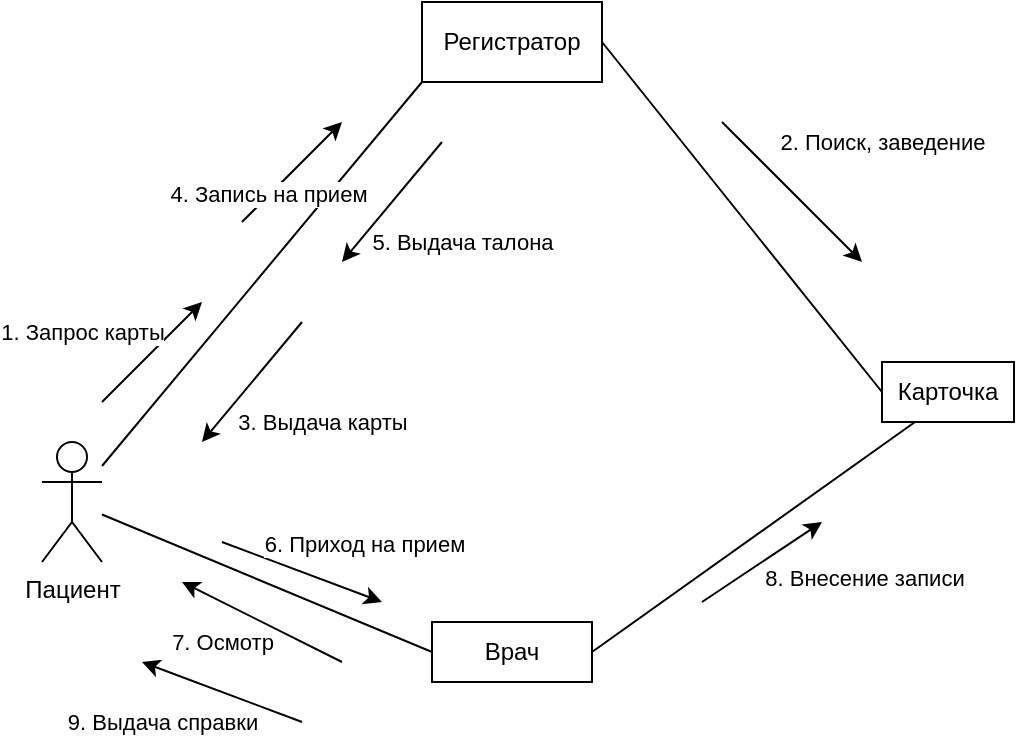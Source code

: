 <mxfile version="20.5.3" type="device"><diagram id="yMQ86_VhFsZ8aynniKgd" name="Страница 1"><mxGraphModel dx="1635" dy="902" grid="1" gridSize="10" guides="1" tooltips="1" connect="1" arrows="1" fold="1" page="1" pageScale="1" pageWidth="1169" pageHeight="827" math="0" shadow="0"><root><mxCell id="0"/><mxCell id="1" parent="0"/><mxCell id="pOQSWypTSNt9LZQ2UsCH-1" value="Пациент" style="shape=umlActor;verticalLabelPosition=bottom;verticalAlign=top;html=1;outlineConnect=0;" vertex="1" parent="1"><mxGeometry x="90" y="340" width="30" height="60" as="geometry"/></mxCell><mxCell id="pOQSWypTSNt9LZQ2UsCH-2" value="Регистратор" style="rounded=0;whiteSpace=wrap;html=1;" vertex="1" parent="1"><mxGeometry x="280" y="120" width="90" height="40" as="geometry"/></mxCell><mxCell id="pOQSWypTSNt9LZQ2UsCH-3" value="Врач" style="rounded=0;whiteSpace=wrap;html=1;" vertex="1" parent="1"><mxGeometry x="285" y="430" width="80" height="30" as="geometry"/></mxCell><mxCell id="pOQSWypTSNt9LZQ2UsCH-5" value="Карточка" style="rounded=0;whiteSpace=wrap;html=1;" vertex="1" parent="1"><mxGeometry x="510" y="300" width="66" height="30" as="geometry"/></mxCell><mxCell id="pOQSWypTSNt9LZQ2UsCH-7" value="" style="endArrow=none;html=1;rounded=0;entryX=0;entryY=1;entryDx=0;entryDy=0;" edge="1" parent="1" source="pOQSWypTSNt9LZQ2UsCH-1" target="pOQSWypTSNt9LZQ2UsCH-2"><mxGeometry width="50" height="50" relative="1" as="geometry"><mxPoint x="390" y="490" as="sourcePoint"/><mxPoint x="440" y="440" as="targetPoint"/></mxGeometry></mxCell><mxCell id="pOQSWypTSNt9LZQ2UsCH-8" value="" style="endArrow=classic;html=1;rounded=0;" edge="1" parent="1"><mxGeometry width="50" height="50" relative="1" as="geometry"><mxPoint x="120" y="320" as="sourcePoint"/><mxPoint x="170" y="270" as="targetPoint"/></mxGeometry></mxCell><mxCell id="pOQSWypTSNt9LZQ2UsCH-9" value="1. Запрос карты" style="edgeLabel;html=1;align=center;verticalAlign=middle;resizable=0;points=[];" vertex="1" connectable="0" parent="pOQSWypTSNt9LZQ2UsCH-8"><mxGeometry x="0.375" y="1" relative="1" as="geometry"><mxPoint x="-44" as="offset"/></mxGeometry></mxCell><mxCell id="pOQSWypTSNt9LZQ2UsCH-10" value="" style="endArrow=none;html=1;rounded=0;exitX=1;exitY=0.5;exitDx=0;exitDy=0;entryX=0;entryY=0.5;entryDx=0;entryDy=0;" edge="1" parent="1" source="pOQSWypTSNt9LZQ2UsCH-2" target="pOQSWypTSNt9LZQ2UsCH-5"><mxGeometry width="50" height="50" relative="1" as="geometry"><mxPoint x="390" y="490" as="sourcePoint"/><mxPoint x="440" y="440" as="targetPoint"/></mxGeometry></mxCell><mxCell id="pOQSWypTSNt9LZQ2UsCH-12" value="" style="endArrow=classic;html=1;rounded=0;" edge="1" parent="1"><mxGeometry width="50" height="50" relative="1" as="geometry"><mxPoint x="220" y="280" as="sourcePoint"/><mxPoint x="170" y="340" as="targetPoint"/></mxGeometry></mxCell><mxCell id="pOQSWypTSNt9LZQ2UsCH-13" value="3. Выдача карты" style="edgeLabel;html=1;align=center;verticalAlign=middle;resizable=0;points=[];" vertex="1" connectable="0" parent="pOQSWypTSNt9LZQ2UsCH-12"><mxGeometry x="0.624" relative="1" as="geometry"><mxPoint x="50" y="1" as="offset"/></mxGeometry></mxCell><mxCell id="pOQSWypTSNt9LZQ2UsCH-15" value="" style="endArrow=classic;html=1;rounded=0;" edge="1" parent="1"><mxGeometry width="50" height="50" relative="1" as="geometry"><mxPoint x="190" y="230" as="sourcePoint"/><mxPoint x="240" y="180" as="targetPoint"/></mxGeometry></mxCell><mxCell id="pOQSWypTSNt9LZQ2UsCH-16" value="4. Запись на прием" style="edgeLabel;html=1;align=center;verticalAlign=middle;resizable=0;points=[];" vertex="1" connectable="0" parent="pOQSWypTSNt9LZQ2UsCH-15"><mxGeometry x="-0.445" y="2" relative="1" as="geometry"><mxPoint y="1" as="offset"/></mxGeometry></mxCell><mxCell id="pOQSWypTSNt9LZQ2UsCH-17" value="" style="endArrow=classic;html=1;rounded=0;" edge="1" parent="1"><mxGeometry width="50" height="50" relative="1" as="geometry"><mxPoint x="290" y="190" as="sourcePoint"/><mxPoint x="240" y="250" as="targetPoint"/></mxGeometry></mxCell><mxCell id="pOQSWypTSNt9LZQ2UsCH-18" value="5. Выдача талона" style="edgeLabel;html=1;align=center;verticalAlign=middle;resizable=0;points=[];" vertex="1" connectable="0" parent="pOQSWypTSNt9LZQ2UsCH-17"><mxGeometry x="0.624" relative="1" as="geometry"><mxPoint x="50" y="1" as="offset"/></mxGeometry></mxCell><mxCell id="pOQSWypTSNt9LZQ2UsCH-21" value="" style="endArrow=none;html=1;rounded=0;entryX=0;entryY=0.5;entryDx=0;entryDy=0;" edge="1" parent="1" source="pOQSWypTSNt9LZQ2UsCH-1" target="pOQSWypTSNt9LZQ2UsCH-3"><mxGeometry width="50" height="50" relative="1" as="geometry"><mxPoint x="390" y="490" as="sourcePoint"/><mxPoint x="440" y="440" as="targetPoint"/></mxGeometry></mxCell><mxCell id="pOQSWypTSNt9LZQ2UsCH-22" value="" style="endArrow=classic;html=1;rounded=0;" edge="1" parent="1"><mxGeometry width="50" height="50" relative="1" as="geometry"><mxPoint x="180" y="390" as="sourcePoint"/><mxPoint x="260" y="420" as="targetPoint"/></mxGeometry></mxCell><mxCell id="pOQSWypTSNt9LZQ2UsCH-23" value="6. Приход на прием" style="edgeLabel;html=1;align=center;verticalAlign=middle;resizable=0;points=[];" vertex="1" connectable="0" parent="pOQSWypTSNt9LZQ2UsCH-22"><mxGeometry x="-0.24" y="-2" relative="1" as="geometry"><mxPoint x="41" y="-13" as="offset"/></mxGeometry></mxCell><mxCell id="pOQSWypTSNt9LZQ2UsCH-24" value="" style="endArrow=classic;html=1;rounded=0;" edge="1" parent="1"><mxGeometry width="50" height="50" relative="1" as="geometry"><mxPoint x="240" y="450" as="sourcePoint"/><mxPoint x="160" y="410" as="targetPoint"/></mxGeometry></mxCell><mxCell id="pOQSWypTSNt9LZQ2UsCH-25" value="7. Осмотр" style="edgeLabel;html=1;align=center;verticalAlign=middle;resizable=0;points=[];" vertex="1" connectable="0" parent="pOQSWypTSNt9LZQ2UsCH-24"><mxGeometry x="0.234" y="2" relative="1" as="geometry"><mxPoint x="-10" y="13" as="offset"/></mxGeometry></mxCell><mxCell id="pOQSWypTSNt9LZQ2UsCH-26" value="" style="endArrow=classic;html=1;rounded=0;" edge="1" parent="1"><mxGeometry width="50" height="50" relative="1" as="geometry"><mxPoint x="430" y="180" as="sourcePoint"/><mxPoint x="500" y="250" as="targetPoint"/></mxGeometry></mxCell><mxCell id="pOQSWypTSNt9LZQ2UsCH-27" value="2. Поиск, заведение" style="edgeLabel;html=1;align=center;verticalAlign=middle;resizable=0;points=[];" vertex="1" connectable="0" parent="pOQSWypTSNt9LZQ2UsCH-26"><mxGeometry x="-0.303" y="2" relative="1" as="geometry"><mxPoint x="54" y="-13" as="offset"/></mxGeometry></mxCell><mxCell id="pOQSWypTSNt9LZQ2UsCH-28" value="" style="endArrow=none;html=1;rounded=0;exitX=1;exitY=0.5;exitDx=0;exitDy=0;entryX=0.25;entryY=1;entryDx=0;entryDy=0;" edge="1" parent="1" source="pOQSWypTSNt9LZQ2UsCH-3" target="pOQSWypTSNt9LZQ2UsCH-5"><mxGeometry width="50" height="50" relative="1" as="geometry"><mxPoint x="390" y="490" as="sourcePoint"/><mxPoint x="440" y="440" as="targetPoint"/></mxGeometry></mxCell><mxCell id="pOQSWypTSNt9LZQ2UsCH-29" value="" style="endArrow=classic;html=1;rounded=0;" edge="1" parent="1"><mxGeometry width="50" height="50" relative="1" as="geometry"><mxPoint x="420" y="420" as="sourcePoint"/><mxPoint x="480" y="380" as="targetPoint"/></mxGeometry></mxCell><mxCell id="pOQSWypTSNt9LZQ2UsCH-30" value="8. Внесение записи" style="edgeLabel;html=1;align=center;verticalAlign=middle;resizable=0;points=[];" vertex="1" connectable="0" parent="pOQSWypTSNt9LZQ2UsCH-29"><mxGeometry x="-0.382" relative="1" as="geometry"><mxPoint x="62" as="offset"/></mxGeometry></mxCell><mxCell id="pOQSWypTSNt9LZQ2UsCH-31" value="" style="endArrow=classic;html=1;rounded=0;" edge="1" parent="1"><mxGeometry width="50" height="50" relative="1" as="geometry"><mxPoint x="220" y="480" as="sourcePoint"/><mxPoint x="140" y="450" as="targetPoint"/></mxGeometry></mxCell><mxCell id="pOQSWypTSNt9LZQ2UsCH-32" value="9. Выдача справки" style="edgeLabel;html=1;align=center;verticalAlign=middle;resizable=0;points=[];" vertex="1" connectable="0" parent="pOQSWypTSNt9LZQ2UsCH-31"><mxGeometry x="0.405" relative="1" as="geometry"><mxPoint x="-14" y="21" as="offset"/></mxGeometry></mxCell></root></mxGraphModel></diagram></mxfile>